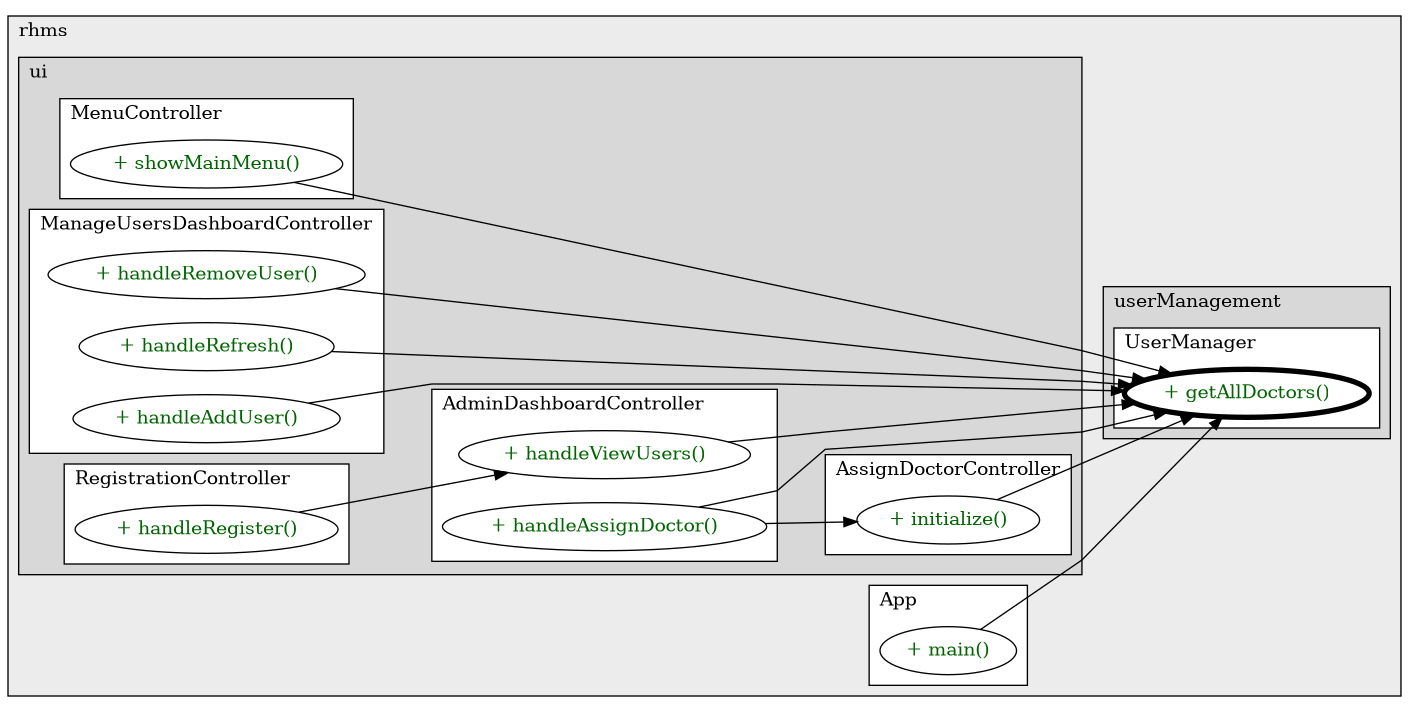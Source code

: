 @startuml

/' diagram meta data start
config=CallConfiguration;
{
  "rootMethod": "com.rhms.userManagement.UserManager#getAllDoctors()",
  "projectClassification": {
    "searchMode": "OpenProject", // OpenProject, AllProjects
    "includedProjects": "",
    "pathEndKeywords": "*.impl",
    "isClientPath": "",
    "isClientName": "",
    "isTestPath": "",
    "isTestName": "",
    "isMappingPath": "",
    "isMappingName": "",
    "isDataAccessPath": "",
    "isDataAccessName": "",
    "isDataStructurePath": "",
    "isDataStructureName": "",
    "isInterfaceStructuresPath": "",
    "isInterfaceStructuresName": "",
    "isEntryPointPath": "",
    "isEntryPointName": "",
    "treatFinalFieldsAsMandatory": false
  },
  "graphRestriction": {
    "classPackageExcludeFilter": "",
    "classPackageIncludeFilter": "",
    "classNameExcludeFilter": "",
    "classNameIncludeFilter": "",
    "methodNameExcludeFilter": "",
    "methodNameIncludeFilter": "",
    "removeByInheritance": "", // inheritance/annotation based filtering is done in a second step
    "removeByAnnotation": "",
    "removeByClassPackage": "", // cleanup the graph after inheritance/annotation based filtering is done
    "removeByClassName": "",
    "cutMappings": false,
    "cutEnum": true,
    "cutTests": true,
    "cutClient": true,
    "cutDataAccess": true,
    "cutInterfaceStructures": true,
    "cutDataStructures": true,
    "cutGetterAndSetter": true,
    "cutConstructors": true
  },
  "graphTraversal": {
    "forwardDepth": 3,
    "backwardDepth": 3,
    "classPackageExcludeFilter": "",
    "classPackageIncludeFilter": "",
    "classNameExcludeFilter": "",
    "classNameIncludeFilter": "",
    "methodNameExcludeFilter": "",
    "methodNameIncludeFilter": "",
    "hideMappings": false,
    "hideDataStructures": false,
    "hidePrivateMethods": true,
    "hideInterfaceCalls": true, // indirection: implementation -> interface (is hidden) -> implementation
    "onlyShowApplicationEntryPoints": false, // root node is included
    "useMethodCallsForStructureDiagram": "ForwardOnly" // ForwardOnly, BothDirections, No
  },
  "details": {
    "aggregation": "GroupByClass", // ByClass, GroupByClass, None
    "showMethodParametersTypes": false,
    "showMethodParametersNames": false,
    "showMethodReturnType": false,
    "showPackageLevels": 2,
    "showCallOrder": false,
    "edgeMode": "MethodsOnly", // TypesOnly, MethodsOnly, TypesAndMethods, MethodsAndDirectTypeUsage
    "showDetailedClassStructure": false
  },
  "rootClass": "com.rhms.userManagement.UserManager",
  "extensionCallbackMethod": "" // qualified.class.name#methodName - signature: public static String method(String)
}
diagram meta data end '/



digraph g {
    rankdir="LR"
    splines=polyline
    

'nodes 
subgraph cluster_3499612 { 
   	label=rhms
	labeljust=l
	fillcolor="#ececec"
	style=filled
   
   subgraph cluster_1177773926 { 
   	label=ui
	labeljust=l
	fillcolor="#d8d8d8"
	style=filled
   
   subgraph cluster_1032712918 { 
   	label=AssignDoctorController
	labeljust=l
	fillcolor=white
	style=filled
   
   AssignDoctorController1319010786XXXinitialize2093704894[
	label="+ initialize()"
	style=filled
	fillcolor=white
	tooltip="AssignDoctorController

&#10;  Initialize the controller with user manager&#10; "
	fontcolor=darkgreen
];
} 

subgraph cluster_1040423513 { 
   	label=ManageUsersDashboardController
	labeljust=l
	fillcolor=white
	style=filled
   
   ManageUsersDashboardController1319010786XXXhandleAddUser1067311644[
	label="+ handleAddUser()"
	style=filled
	fillcolor=white
	tooltip="ManageUsersDashboardController

&#10;  Handle adding a new user&#10; "
	fontcolor=darkgreen
];

ManageUsersDashboardController1319010786XXXhandleRefresh1067311644[
	label="+ handleRefresh()"
	style=filled
	fillcolor=white
	tooltip="ManageUsersDashboardController

&#10;  Refresh the user list from the database&#10; "
	fontcolor=darkgreen
];

ManageUsersDashboardController1319010786XXXhandleRemoveUser1067311644[
	label="+ handleRemoveUser()"
	style=filled
	fillcolor=white
	tooltip="ManageUsersDashboardController

&#10;  Handle removing a user&#10; "
	fontcolor=darkgreen
];
} 

subgraph cluster_1914743536 { 
   	label=MenuController
	labeljust=l
	fillcolor=white
	style=filled
   
   MenuController1844058119XXXshowMainMenu0[
	label="+ showMainMenu()"
	style=filled
	fillcolor=white
	tooltip="MenuController

null"
	fontcolor=darkgreen
];
} 

subgraph cluster_2041841709 { 
   	label=AdminDashboardController
	labeljust=l
	fillcolor=white
	style=filled
   
   AdminDashboardController1319010786XXXhandleAssignDoctor1067311644[
	label="+ handleAssignDoctor()"
	style=filled
	fillcolor=white
	tooltip="AdminDashboardController

null"
	fontcolor=darkgreen
];

AdminDashboardController1319010786XXXhandleViewUsers1067311644[
	label="+ handleViewUsers()"
	style=filled
	fillcolor=white
	tooltip="AdminDashboardController

null"
	fontcolor=darkgreen
];
} 

subgraph cluster_972420383 { 
   	label=RegistrationController
	labeljust=l
	fillcolor=white
	style=filled
   
   RegistrationController1319010786XXXhandleRegister1067311644[
	label="+ handleRegister()"
	style=filled
	fillcolor=white
	tooltip="RegistrationController

null"
	fontcolor=darkgreen
];
} 
} 

subgraph cluster_1331276484 { 
   	label=App
	labeljust=l
	fillcolor=white
	style=filled
   
   App660216151XXXmain1859653459[
	label="+ main()"
	style=filled
	fillcolor=white
	tooltip="App

null"
	fontcolor=darkgreen
];
} 

subgraph cluster_85584960 { 
   	label=userManagement
	labeljust=l
	fillcolor="#d8d8d8"
	style=filled
   
   subgraph cluster_879193049 { 
   	label=UserManager
	labeljust=l
	fillcolor=white
	style=filled
   
   UserManager108603475XXXgetAllDoctors0[
	label="+ getAllDoctors()"
	style=filled
	fillcolor=white
	tooltip="UserManager

&#10;  Retrieves all doctors in the system.&#10; "
	penwidth=4
	fontcolor=darkgreen
];
} 
} 
} 

'edges    
AdminDashboardController1319010786XXXhandleAssignDoctor1067311644 -> AssignDoctorController1319010786XXXinitialize2093704894;
AdminDashboardController1319010786XXXhandleAssignDoctor1067311644 -> UserManager108603475XXXgetAllDoctors0;
AdminDashboardController1319010786XXXhandleViewUsers1067311644 -> UserManager108603475XXXgetAllDoctors0;
App660216151XXXmain1859653459 -> UserManager108603475XXXgetAllDoctors0;
AssignDoctorController1319010786XXXinitialize2093704894 -> UserManager108603475XXXgetAllDoctors0;
ManageUsersDashboardController1319010786XXXhandleAddUser1067311644 -> UserManager108603475XXXgetAllDoctors0;
ManageUsersDashboardController1319010786XXXhandleRefresh1067311644 -> UserManager108603475XXXgetAllDoctors0;
ManageUsersDashboardController1319010786XXXhandleRemoveUser1067311644 -> UserManager108603475XXXgetAllDoctors0;
MenuController1844058119XXXshowMainMenu0 -> UserManager108603475XXXgetAllDoctors0;
RegistrationController1319010786XXXhandleRegister1067311644 -> AdminDashboardController1319010786XXXhandleViewUsers1067311644;
    
}
@enduml